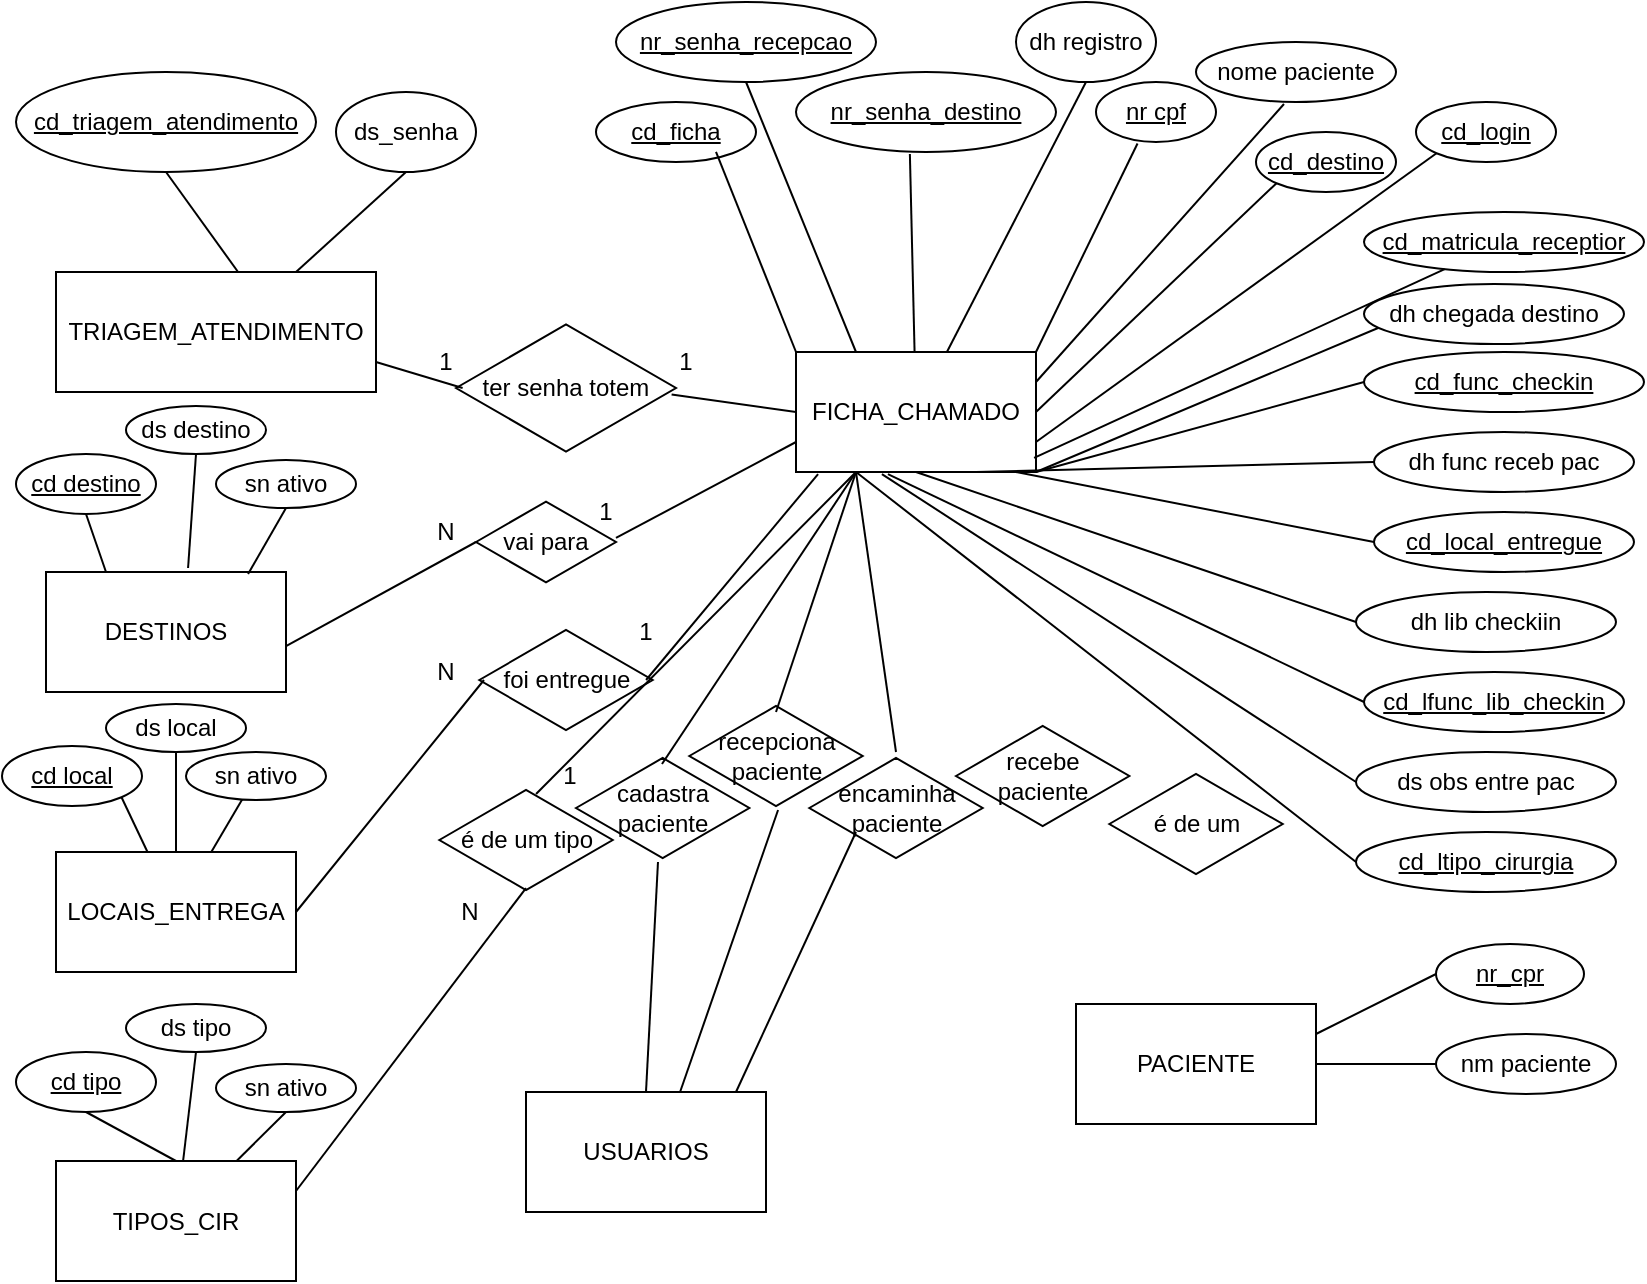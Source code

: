 <mxfile version="20.8.20" type="github">
  <diagram name="Página-1" id="LD10V7lSq9T8Y7XWwP9y">
    <mxGraphModel dx="880" dy="476" grid="1" gridSize="10" guides="1" tooltips="1" connect="1" arrows="1" fold="1" page="1" pageScale="1" pageWidth="827" pageHeight="1169" math="0" shadow="0">
      <root>
        <mxCell id="0" />
        <mxCell id="1" parent="0" />
        <mxCell id="zRoMdkS9_1AER4-9lOQv-1" value="TRIAGEM_ATENDIMENTO" style="rounded=0;whiteSpace=wrap;html=1;" vertex="1" parent="1">
          <mxGeometry x="30" y="140" width="160" height="60" as="geometry" />
        </mxCell>
        <mxCell id="zRoMdkS9_1AER4-9lOQv-2" value="&lt;u&gt;cd_triagem_atendimento&lt;/u&gt;" style="ellipse;whiteSpace=wrap;html=1;" vertex="1" parent="1">
          <mxGeometry x="10" y="40" width="150" height="50" as="geometry" />
        </mxCell>
        <mxCell id="zRoMdkS9_1AER4-9lOQv-3" value="ds_senha" style="ellipse;whiteSpace=wrap;html=1;" vertex="1" parent="1">
          <mxGeometry x="170" y="50" width="70" height="40" as="geometry" />
        </mxCell>
        <mxCell id="zRoMdkS9_1AER4-9lOQv-4" value="" style="endArrow=none;html=1;rounded=0;exitX=0.5;exitY=1;exitDx=0;exitDy=0;entryX=0.569;entryY=0;entryDx=0;entryDy=0;entryPerimeter=0;" edge="1" parent="1" source="zRoMdkS9_1AER4-9lOQv-2" target="zRoMdkS9_1AER4-9lOQv-1">
          <mxGeometry width="50" height="50" relative="1" as="geometry">
            <mxPoint x="380" y="170" as="sourcePoint" />
            <mxPoint x="430" y="120" as="targetPoint" />
          </mxGeometry>
        </mxCell>
        <mxCell id="zRoMdkS9_1AER4-9lOQv-5" value="" style="endArrow=none;html=1;rounded=0;exitX=0.75;exitY=0;exitDx=0;exitDy=0;entryX=0.5;entryY=1;entryDx=0;entryDy=0;" edge="1" parent="1" source="zRoMdkS9_1AER4-9lOQv-1" target="zRoMdkS9_1AER4-9lOQv-3">
          <mxGeometry width="50" height="50" relative="1" as="geometry">
            <mxPoint x="380" y="170" as="sourcePoint" />
            <mxPoint x="430" y="120" as="targetPoint" />
          </mxGeometry>
        </mxCell>
        <mxCell id="zRoMdkS9_1AER4-9lOQv-6" value="FICHA_CHAMADO" style="rounded=0;whiteSpace=wrap;html=1;" vertex="1" parent="1">
          <mxGeometry x="400" y="180" width="120" height="60" as="geometry" />
        </mxCell>
        <mxCell id="zRoMdkS9_1AER4-9lOQv-7" value="&lt;u&gt;cd_ficha&lt;/u&gt;" style="ellipse;whiteSpace=wrap;html=1;" vertex="1" parent="1">
          <mxGeometry x="300" y="55" width="80" height="30" as="geometry" />
        </mxCell>
        <mxCell id="zRoMdkS9_1AER4-9lOQv-8" value="" style="endArrow=none;html=1;rounded=0;entryX=0.75;entryY=0.833;entryDx=0;entryDy=0;entryPerimeter=0;exitX=0;exitY=0;exitDx=0;exitDy=0;" edge="1" parent="1" source="zRoMdkS9_1AER4-9lOQv-6" target="zRoMdkS9_1AER4-9lOQv-7">
          <mxGeometry width="50" height="50" relative="1" as="geometry">
            <mxPoint x="380" y="170" as="sourcePoint" />
            <mxPoint x="430" y="120" as="targetPoint" />
          </mxGeometry>
        </mxCell>
        <mxCell id="zRoMdkS9_1AER4-9lOQv-10" value="&lt;u&gt;nr_senha_recepcao&lt;/u&gt;" style="ellipse;whiteSpace=wrap;html=1;" vertex="1" parent="1">
          <mxGeometry x="310" y="5" width="130" height="40" as="geometry" />
        </mxCell>
        <mxCell id="zRoMdkS9_1AER4-9lOQv-11" value="" style="endArrow=none;html=1;rounded=0;entryX=0.5;entryY=1;entryDx=0;entryDy=0;exitX=0.25;exitY=0;exitDx=0;exitDy=0;" edge="1" parent="1" source="zRoMdkS9_1AER4-9lOQv-6" target="zRoMdkS9_1AER4-9lOQv-10">
          <mxGeometry width="50" height="50" relative="1" as="geometry">
            <mxPoint x="380" y="170" as="sourcePoint" />
            <mxPoint x="430" y="120" as="targetPoint" />
          </mxGeometry>
        </mxCell>
        <mxCell id="zRoMdkS9_1AER4-9lOQv-13" value="&lt;u&gt;nr_senha_destino&lt;/u&gt;" style="ellipse;whiteSpace=wrap;html=1;" vertex="1" parent="1">
          <mxGeometry x="400" y="40" width="130" height="40" as="geometry" />
        </mxCell>
        <mxCell id="zRoMdkS9_1AER4-9lOQv-14" value="" style="endArrow=none;html=1;rounded=0;entryX=0.438;entryY=1.025;entryDx=0;entryDy=0;entryPerimeter=0;" edge="1" parent="1" source="zRoMdkS9_1AER4-9lOQv-6" target="zRoMdkS9_1AER4-9lOQv-13">
          <mxGeometry width="50" height="50" relative="1" as="geometry">
            <mxPoint x="380" y="170" as="sourcePoint" />
            <mxPoint x="430" y="120" as="targetPoint" />
          </mxGeometry>
        </mxCell>
        <mxCell id="zRoMdkS9_1AER4-9lOQv-15" value="dh registro" style="ellipse;whiteSpace=wrap;html=1;" vertex="1" parent="1">
          <mxGeometry x="510" y="5" width="70" height="40" as="geometry" />
        </mxCell>
        <mxCell id="zRoMdkS9_1AER4-9lOQv-16" value="" style="endArrow=none;html=1;rounded=0;entryX=0.5;entryY=1;entryDx=0;entryDy=0;" edge="1" parent="1" source="zRoMdkS9_1AER4-9lOQv-6" target="zRoMdkS9_1AER4-9lOQv-15">
          <mxGeometry width="50" height="50" relative="1" as="geometry">
            <mxPoint x="380" y="170" as="sourcePoint" />
            <mxPoint x="430" y="120" as="targetPoint" />
          </mxGeometry>
        </mxCell>
        <mxCell id="zRoMdkS9_1AER4-9lOQv-17" value="&lt;u&gt;nr cpf&lt;/u&gt;" style="ellipse;whiteSpace=wrap;html=1;" vertex="1" parent="1">
          <mxGeometry x="550" y="45" width="60" height="30" as="geometry" />
        </mxCell>
        <mxCell id="zRoMdkS9_1AER4-9lOQv-18" value="" style="endArrow=none;html=1;rounded=0;entryX=0.346;entryY=1.025;entryDx=0;entryDy=0;entryPerimeter=0;exitX=1;exitY=0;exitDx=0;exitDy=0;" edge="1" parent="1" source="zRoMdkS9_1AER4-9lOQv-6" target="zRoMdkS9_1AER4-9lOQv-17">
          <mxGeometry width="50" height="50" relative="1" as="geometry">
            <mxPoint x="380" y="170" as="sourcePoint" />
            <mxPoint x="430" y="120" as="targetPoint" />
          </mxGeometry>
        </mxCell>
        <mxCell id="zRoMdkS9_1AER4-9lOQv-19" value="nome paciente" style="ellipse;whiteSpace=wrap;html=1;" vertex="1" parent="1">
          <mxGeometry x="600" y="25" width="100" height="30" as="geometry" />
        </mxCell>
        <mxCell id="zRoMdkS9_1AER4-9lOQv-20" value="" style="endArrow=none;html=1;rounded=0;entryX=0.44;entryY=1.033;entryDx=0;entryDy=0;entryPerimeter=0;exitX=1;exitY=0.25;exitDx=0;exitDy=0;" edge="1" parent="1" source="zRoMdkS9_1AER4-9lOQv-6" target="zRoMdkS9_1AER4-9lOQv-19">
          <mxGeometry width="50" height="50" relative="1" as="geometry">
            <mxPoint x="380" y="170" as="sourcePoint" />
            <mxPoint x="430" y="120" as="targetPoint" />
          </mxGeometry>
        </mxCell>
        <mxCell id="zRoMdkS9_1AER4-9lOQv-21" value="&lt;u&gt;cd_destino&lt;/u&gt;" style="ellipse;whiteSpace=wrap;html=1;" vertex="1" parent="1">
          <mxGeometry x="630" y="70" width="70" height="30" as="geometry" />
        </mxCell>
        <mxCell id="zRoMdkS9_1AER4-9lOQv-22" value="" style="endArrow=none;html=1;rounded=0;entryX=0;entryY=1;entryDx=0;entryDy=0;exitX=1;exitY=0.5;exitDx=0;exitDy=0;" edge="1" parent="1" source="zRoMdkS9_1AER4-9lOQv-6" target="zRoMdkS9_1AER4-9lOQv-21">
          <mxGeometry width="50" height="50" relative="1" as="geometry">
            <mxPoint x="600" y="170" as="sourcePoint" />
            <mxPoint x="650" y="110" as="targetPoint" />
          </mxGeometry>
        </mxCell>
        <mxCell id="zRoMdkS9_1AER4-9lOQv-23" value="&lt;u&gt;cd_login&lt;/u&gt;" style="ellipse;whiteSpace=wrap;html=1;" vertex="1" parent="1">
          <mxGeometry x="710" y="55" width="70" height="30" as="geometry" />
        </mxCell>
        <mxCell id="zRoMdkS9_1AER4-9lOQv-24" value="" style="endArrow=none;html=1;rounded=0;entryX=0;entryY=1;entryDx=0;entryDy=0;exitX=1;exitY=0.75;exitDx=0;exitDy=0;" edge="1" parent="1" source="zRoMdkS9_1AER4-9lOQv-6" target="zRoMdkS9_1AER4-9lOQv-23">
          <mxGeometry width="50" height="50" relative="1" as="geometry">
            <mxPoint x="600" y="170" as="sourcePoint" />
            <mxPoint x="650" y="120" as="targetPoint" />
          </mxGeometry>
        </mxCell>
        <mxCell id="zRoMdkS9_1AER4-9lOQv-25" value="&lt;u&gt;cd_matricula_receptior&lt;/u&gt;" style="ellipse;whiteSpace=wrap;html=1;" vertex="1" parent="1">
          <mxGeometry x="684" y="110" width="140" height="30" as="geometry" />
        </mxCell>
        <mxCell id="zRoMdkS9_1AER4-9lOQv-26" value="" style="endArrow=none;html=1;rounded=0;exitX=0.992;exitY=0.883;exitDx=0;exitDy=0;exitPerimeter=0;" edge="1" parent="1" source="zRoMdkS9_1AER4-9lOQv-6" target="zRoMdkS9_1AER4-9lOQv-25">
          <mxGeometry width="50" height="50" relative="1" as="geometry">
            <mxPoint x="600" y="170" as="sourcePoint" />
            <mxPoint x="650" y="120" as="targetPoint" />
          </mxGeometry>
        </mxCell>
        <mxCell id="zRoMdkS9_1AER4-9lOQv-27" value="dh chegada destino" style="ellipse;whiteSpace=wrap;html=1;" vertex="1" parent="1">
          <mxGeometry x="684" y="146" width="130" height="30" as="geometry" />
        </mxCell>
        <mxCell id="zRoMdkS9_1AER4-9lOQv-28" value="" style="endArrow=none;html=1;rounded=0;exitX=1;exitY=1;exitDx=0;exitDy=0;entryX=0.054;entryY=0.733;entryDx=0;entryDy=0;entryPerimeter=0;" edge="1" parent="1" source="zRoMdkS9_1AER4-9lOQv-6" target="zRoMdkS9_1AER4-9lOQv-27">
          <mxGeometry width="50" height="50" relative="1" as="geometry">
            <mxPoint x="600" y="170" as="sourcePoint" />
            <mxPoint x="650" y="120" as="targetPoint" />
          </mxGeometry>
        </mxCell>
        <mxCell id="zRoMdkS9_1AER4-9lOQv-29" value="&lt;u&gt;cd_func_checkin&lt;/u&gt;" style="ellipse;whiteSpace=wrap;html=1;" vertex="1" parent="1">
          <mxGeometry x="684" y="180" width="140" height="30" as="geometry" />
        </mxCell>
        <mxCell id="zRoMdkS9_1AER4-9lOQv-30" value="" style="endArrow=none;html=1;rounded=0;exitX=1;exitY=1;exitDx=0;exitDy=0;entryX=0;entryY=0.5;entryDx=0;entryDy=0;" edge="1" parent="1" source="zRoMdkS9_1AER4-9lOQv-6" target="zRoMdkS9_1AER4-9lOQv-29">
          <mxGeometry width="50" height="50" relative="1" as="geometry">
            <mxPoint x="600" y="170" as="sourcePoint" />
            <mxPoint x="650" y="120" as="targetPoint" />
          </mxGeometry>
        </mxCell>
        <mxCell id="zRoMdkS9_1AER4-9lOQv-31" value="dh func receb pac" style="ellipse;whiteSpace=wrap;html=1;" vertex="1" parent="1">
          <mxGeometry x="689" y="220" width="130" height="30" as="geometry" />
        </mxCell>
        <mxCell id="zRoMdkS9_1AER4-9lOQv-32" value="" style="endArrow=none;html=1;rounded=0;exitX=0.75;exitY=1;exitDx=0;exitDy=0;entryX=0;entryY=0.5;entryDx=0;entryDy=0;" edge="1" parent="1" source="zRoMdkS9_1AER4-9lOQv-6" target="zRoMdkS9_1AER4-9lOQv-31">
          <mxGeometry width="50" height="50" relative="1" as="geometry">
            <mxPoint x="600" y="170" as="sourcePoint" />
            <mxPoint x="650" y="120" as="targetPoint" />
          </mxGeometry>
        </mxCell>
        <mxCell id="zRoMdkS9_1AER4-9lOQv-33" value="&lt;u&gt;cd_local_entregue&lt;/u&gt;" style="ellipse;whiteSpace=wrap;html=1;" vertex="1" parent="1">
          <mxGeometry x="689" y="260" width="130" height="30" as="geometry" />
        </mxCell>
        <mxCell id="zRoMdkS9_1AER4-9lOQv-34" value="" style="endArrow=none;html=1;rounded=0;entryX=0;entryY=0.5;entryDx=0;entryDy=0;" edge="1" parent="1" target="zRoMdkS9_1AER4-9lOQv-33">
          <mxGeometry width="50" height="50" relative="1" as="geometry">
            <mxPoint x="510" y="240" as="sourcePoint" />
            <mxPoint x="650" y="120" as="targetPoint" />
          </mxGeometry>
        </mxCell>
        <mxCell id="zRoMdkS9_1AER4-9lOQv-35" value="dh lib checkiin" style="ellipse;whiteSpace=wrap;html=1;" vertex="1" parent="1">
          <mxGeometry x="680" y="300" width="130" height="30" as="geometry" />
        </mxCell>
        <mxCell id="zRoMdkS9_1AER4-9lOQv-36" value="" style="endArrow=none;html=1;rounded=0;exitX=0.5;exitY=1;exitDx=0;exitDy=0;entryX=0;entryY=0.5;entryDx=0;entryDy=0;" edge="1" parent="1" source="zRoMdkS9_1AER4-9lOQv-6" target="zRoMdkS9_1AER4-9lOQv-35">
          <mxGeometry width="50" height="50" relative="1" as="geometry">
            <mxPoint x="600" y="170" as="sourcePoint" />
            <mxPoint x="650" y="120" as="targetPoint" />
          </mxGeometry>
        </mxCell>
        <mxCell id="zRoMdkS9_1AER4-9lOQv-37" value="&lt;u&gt;cd_lfunc_lib_checkin&lt;/u&gt;" style="ellipse;whiteSpace=wrap;html=1;" vertex="1" parent="1">
          <mxGeometry x="684" y="340" width="130" height="30" as="geometry" />
        </mxCell>
        <mxCell id="zRoMdkS9_1AER4-9lOQv-38" value="" style="endArrow=none;html=1;rounded=0;exitX=0.383;exitY=1.017;exitDx=0;exitDy=0;exitPerimeter=0;entryX=0;entryY=0.5;entryDx=0;entryDy=0;" edge="1" parent="1" source="zRoMdkS9_1AER4-9lOQv-6" target="zRoMdkS9_1AER4-9lOQv-37">
          <mxGeometry width="50" height="50" relative="1" as="geometry">
            <mxPoint x="600" y="170" as="sourcePoint" />
            <mxPoint x="680" y="350" as="targetPoint" />
          </mxGeometry>
        </mxCell>
        <mxCell id="zRoMdkS9_1AER4-9lOQv-39" value="ds obs entre pac" style="ellipse;whiteSpace=wrap;html=1;" vertex="1" parent="1">
          <mxGeometry x="680" y="380" width="130" height="30" as="geometry" />
        </mxCell>
        <mxCell id="zRoMdkS9_1AER4-9lOQv-40" value="" style="endArrow=none;html=1;rounded=0;entryX=0.358;entryY=1.017;entryDx=0;entryDy=0;entryPerimeter=0;exitX=0;exitY=0.5;exitDx=0;exitDy=0;" edge="1" parent="1" source="zRoMdkS9_1AER4-9lOQv-39" target="zRoMdkS9_1AER4-9lOQv-6">
          <mxGeometry width="50" height="50" relative="1" as="geometry">
            <mxPoint x="420" y="270" as="sourcePoint" />
            <mxPoint x="470" y="220" as="targetPoint" />
          </mxGeometry>
        </mxCell>
        <mxCell id="zRoMdkS9_1AER4-9lOQv-41" value="&lt;u&gt;cd_ltipo_cirurgia&lt;/u&gt;" style="ellipse;whiteSpace=wrap;html=1;" vertex="1" parent="1">
          <mxGeometry x="680" y="420" width="130" height="30" as="geometry" />
        </mxCell>
        <mxCell id="zRoMdkS9_1AER4-9lOQv-42" value="" style="endArrow=none;html=1;rounded=0;entryX=0.25;entryY=1;entryDx=0;entryDy=0;exitX=0;exitY=0.5;exitDx=0;exitDy=0;" edge="1" parent="1" source="zRoMdkS9_1AER4-9lOQv-41" target="zRoMdkS9_1AER4-9lOQv-6">
          <mxGeometry width="50" height="50" relative="1" as="geometry">
            <mxPoint x="420" y="270" as="sourcePoint" />
            <mxPoint x="470" y="220" as="targetPoint" />
          </mxGeometry>
        </mxCell>
        <mxCell id="zRoMdkS9_1AER4-9lOQv-43" value="ter senha totem" style="html=1;whiteSpace=wrap;aspect=fixed;shape=isoRectangle;" vertex="1" parent="1">
          <mxGeometry x="230" y="165" width="110" height="66" as="geometry" />
        </mxCell>
        <mxCell id="zRoMdkS9_1AER4-9lOQv-44" value="" style="endArrow=none;html=1;rounded=0;entryX=1;entryY=0.75;entryDx=0;entryDy=0;exitX=0.03;exitY=0.5;exitDx=0;exitDy=0;exitPerimeter=0;" edge="1" parent="1" source="zRoMdkS9_1AER4-9lOQv-43" target="zRoMdkS9_1AER4-9lOQv-1">
          <mxGeometry width="50" height="50" relative="1" as="geometry">
            <mxPoint x="160" y="270" as="sourcePoint" />
            <mxPoint x="210" y="220" as="targetPoint" />
          </mxGeometry>
        </mxCell>
        <mxCell id="zRoMdkS9_1AER4-9lOQv-45" value="" style="endArrow=none;html=1;rounded=0;entryX=0.98;entryY=0.55;entryDx=0;entryDy=0;entryPerimeter=0;exitX=0;exitY=0.5;exitDx=0;exitDy=0;" edge="1" parent="1" source="zRoMdkS9_1AER4-9lOQv-6" target="zRoMdkS9_1AER4-9lOQv-43">
          <mxGeometry width="50" height="50" relative="1" as="geometry">
            <mxPoint x="160" y="270" as="sourcePoint" />
            <mxPoint x="210" y="220" as="targetPoint" />
          </mxGeometry>
        </mxCell>
        <mxCell id="zRoMdkS9_1AER4-9lOQv-46" value="1" style="text;html=1;strokeColor=none;fillColor=none;align=center;verticalAlign=middle;whiteSpace=wrap;rounded=0;" vertex="1" parent="1">
          <mxGeometry x="210" y="175" width="30" height="20" as="geometry" />
        </mxCell>
        <mxCell id="zRoMdkS9_1AER4-9lOQv-47" value="1" style="text;html=1;strokeColor=none;fillColor=none;align=center;verticalAlign=middle;whiteSpace=wrap;rounded=0;" vertex="1" parent="1">
          <mxGeometry x="330" y="175" width="30" height="20" as="geometry" />
        </mxCell>
        <mxCell id="zRoMdkS9_1AER4-9lOQv-48" value="DESTINOS" style="rounded=0;whiteSpace=wrap;html=1;" vertex="1" parent="1">
          <mxGeometry x="25" y="290" width="120" height="60" as="geometry" />
        </mxCell>
        <mxCell id="zRoMdkS9_1AER4-9lOQv-49" value="LOCAIS_ENTREGA" style="rounded=0;whiteSpace=wrap;html=1;" vertex="1" parent="1">
          <mxGeometry x="30" y="430" width="120" height="60" as="geometry" />
        </mxCell>
        <mxCell id="zRoMdkS9_1AER4-9lOQv-50" value="TIPOS_CIR" style="rounded=0;whiteSpace=wrap;html=1;" vertex="1" parent="1">
          <mxGeometry x="30" y="584.5" width="120" height="60" as="geometry" />
        </mxCell>
        <mxCell id="zRoMdkS9_1AER4-9lOQv-53" value="USUARIOS" style="rounded=0;whiteSpace=wrap;html=1;" vertex="1" parent="1">
          <mxGeometry x="265" y="550" width="120" height="60" as="geometry" />
        </mxCell>
        <mxCell id="zRoMdkS9_1AER4-9lOQv-54" value="PACIENTE" style="rounded=0;whiteSpace=wrap;html=1;" vertex="1" parent="1">
          <mxGeometry x="540" y="506" width="120" height="60" as="geometry" />
        </mxCell>
        <mxCell id="zRoMdkS9_1AER4-9lOQv-55" value="&lt;u&gt;cd destino&lt;/u&gt;" style="ellipse;whiteSpace=wrap;html=1;" vertex="1" parent="1">
          <mxGeometry x="10" y="231" width="70" height="30" as="geometry" />
        </mxCell>
        <mxCell id="zRoMdkS9_1AER4-9lOQv-56" value="ds destino" style="ellipse;whiteSpace=wrap;html=1;" vertex="1" parent="1">
          <mxGeometry x="65" y="207" width="70" height="24" as="geometry" />
        </mxCell>
        <mxCell id="zRoMdkS9_1AER4-9lOQv-57" value="sn ativo" style="ellipse;whiteSpace=wrap;html=1;" vertex="1" parent="1">
          <mxGeometry x="110" y="234" width="70" height="24" as="geometry" />
        </mxCell>
        <mxCell id="zRoMdkS9_1AER4-9lOQv-58" value="" style="endArrow=none;html=1;rounded=0;entryX=0.5;entryY=1;entryDx=0;entryDy=0;exitX=0.25;exitY=0;exitDx=0;exitDy=0;" edge="1" parent="1" source="zRoMdkS9_1AER4-9lOQv-48" target="zRoMdkS9_1AER4-9lOQv-55">
          <mxGeometry width="50" height="50" relative="1" as="geometry">
            <mxPoint x="160" y="270" as="sourcePoint" />
            <mxPoint x="210" y="220" as="targetPoint" />
          </mxGeometry>
        </mxCell>
        <mxCell id="zRoMdkS9_1AER4-9lOQv-59" value="" style="endArrow=none;html=1;rounded=0;entryX=0.5;entryY=1;entryDx=0;entryDy=0;exitX=0.592;exitY=-0.033;exitDx=0;exitDy=0;exitPerimeter=0;" edge="1" parent="1" source="zRoMdkS9_1AER4-9lOQv-48" target="zRoMdkS9_1AER4-9lOQv-56">
          <mxGeometry width="50" height="50" relative="1" as="geometry">
            <mxPoint x="160" y="270" as="sourcePoint" />
            <mxPoint x="210" y="220" as="targetPoint" />
          </mxGeometry>
        </mxCell>
        <mxCell id="zRoMdkS9_1AER4-9lOQv-60" value="" style="endArrow=none;html=1;rounded=0;entryX=0.5;entryY=1;entryDx=0;entryDy=0;exitX=0.842;exitY=0.017;exitDx=0;exitDy=0;exitPerimeter=0;" edge="1" parent="1" source="zRoMdkS9_1AER4-9lOQv-48" target="zRoMdkS9_1AER4-9lOQv-57">
          <mxGeometry width="50" height="50" relative="1" as="geometry">
            <mxPoint x="160" y="270" as="sourcePoint" />
            <mxPoint x="210" y="220" as="targetPoint" />
          </mxGeometry>
        </mxCell>
        <mxCell id="zRoMdkS9_1AER4-9lOQv-61" value="vai para" style="html=1;whiteSpace=wrap;aspect=fixed;shape=isoRectangle;" vertex="1" parent="1">
          <mxGeometry x="240" y="254" width="70" height="42" as="geometry" />
        </mxCell>
        <mxCell id="zRoMdkS9_1AER4-9lOQv-62" value="" style="endArrow=none;html=1;rounded=0;exitX=1;exitY=0.617;exitDx=0;exitDy=0;exitPerimeter=0;entryX=0;entryY=0.5;entryDx=0;entryDy=0;entryPerimeter=0;" edge="1" parent="1" source="zRoMdkS9_1AER4-9lOQv-48" target="zRoMdkS9_1AER4-9lOQv-61">
          <mxGeometry width="50" height="50" relative="1" as="geometry">
            <mxPoint x="160" y="270" as="sourcePoint" />
            <mxPoint x="210" y="220" as="targetPoint" />
          </mxGeometry>
        </mxCell>
        <mxCell id="zRoMdkS9_1AER4-9lOQv-63" value="" style="endArrow=none;html=1;rounded=0;entryX=0;entryY=0.75;entryDx=0;entryDy=0;exitX=1;exitY=0.452;exitDx=0;exitDy=0;exitPerimeter=0;" edge="1" parent="1" source="zRoMdkS9_1AER4-9lOQv-61" target="zRoMdkS9_1AER4-9lOQv-6">
          <mxGeometry width="50" height="50" relative="1" as="geometry">
            <mxPoint x="160" y="270" as="sourcePoint" />
            <mxPoint x="210" y="220" as="targetPoint" />
          </mxGeometry>
        </mxCell>
        <mxCell id="zRoMdkS9_1AER4-9lOQv-64" value="1" style="text;html=1;strokeColor=none;fillColor=none;align=center;verticalAlign=middle;whiteSpace=wrap;rounded=0;" vertex="1" parent="1">
          <mxGeometry x="290" y="250" width="30" height="20" as="geometry" />
        </mxCell>
        <mxCell id="zRoMdkS9_1AER4-9lOQv-65" value="N" style="text;html=1;strokeColor=none;fillColor=none;align=center;verticalAlign=middle;whiteSpace=wrap;rounded=0;" vertex="1" parent="1">
          <mxGeometry x="210" y="260" width="30" height="20" as="geometry" />
        </mxCell>
        <mxCell id="zRoMdkS9_1AER4-9lOQv-66" value="foi entregue" style="html=1;whiteSpace=wrap;aspect=fixed;shape=isoRectangle;" vertex="1" parent="1">
          <mxGeometry x="241.66" y="318" width="86.67" height="52" as="geometry" />
        </mxCell>
        <mxCell id="zRoMdkS9_1AER4-9lOQv-67" value="" style="endArrow=none;html=1;rounded=0;entryX=0.092;entryY=1.017;entryDx=0;entryDy=0;entryPerimeter=0;exitX=0.962;exitY=0.5;exitDx=0;exitDy=0;exitPerimeter=0;" edge="1" parent="1" source="zRoMdkS9_1AER4-9lOQv-66" target="zRoMdkS9_1AER4-9lOQv-6">
          <mxGeometry width="50" height="50" relative="1" as="geometry">
            <mxPoint x="290" y="320" as="sourcePoint" />
            <mxPoint x="210" y="220" as="targetPoint" />
          </mxGeometry>
        </mxCell>
        <mxCell id="zRoMdkS9_1AER4-9lOQv-68" value="" style="endArrow=none;html=1;rounded=0;entryX=0.027;entryY=0.5;entryDx=0;entryDy=0;entryPerimeter=0;exitX=1;exitY=0.5;exitDx=0;exitDy=0;" edge="1" parent="1" source="zRoMdkS9_1AER4-9lOQv-49" target="zRoMdkS9_1AER4-9lOQv-66">
          <mxGeometry width="50" height="50" relative="1" as="geometry">
            <mxPoint x="160" y="270" as="sourcePoint" />
            <mxPoint x="210" y="220" as="targetPoint" />
          </mxGeometry>
        </mxCell>
        <mxCell id="zRoMdkS9_1AER4-9lOQv-69" value="1" style="text;html=1;strokeColor=none;fillColor=none;align=center;verticalAlign=middle;whiteSpace=wrap;rounded=0;" vertex="1" parent="1">
          <mxGeometry x="310" y="310" width="30" height="20" as="geometry" />
        </mxCell>
        <mxCell id="zRoMdkS9_1AER4-9lOQv-70" value="N" style="text;html=1;strokeColor=none;fillColor=none;align=center;verticalAlign=middle;whiteSpace=wrap;rounded=0;" vertex="1" parent="1">
          <mxGeometry x="210" y="330" width="30" height="20" as="geometry" />
        </mxCell>
        <mxCell id="zRoMdkS9_1AER4-9lOQv-71" value="&lt;u&gt;cd local&lt;/u&gt;" style="ellipse;whiteSpace=wrap;html=1;" vertex="1" parent="1">
          <mxGeometry x="3" y="377" width="70" height="30" as="geometry" />
        </mxCell>
        <mxCell id="zRoMdkS9_1AER4-9lOQv-72" value="" style="endArrow=none;html=1;rounded=0;entryX=1;entryY=1;entryDx=0;entryDy=0;" edge="1" parent="1" source="zRoMdkS9_1AER4-9lOQv-49" target="zRoMdkS9_1AER4-9lOQv-71">
          <mxGeometry width="50" height="50" relative="1" as="geometry">
            <mxPoint x="160" y="470" as="sourcePoint" />
            <mxPoint x="210" y="420" as="targetPoint" />
          </mxGeometry>
        </mxCell>
        <mxCell id="zRoMdkS9_1AER4-9lOQv-73" value="ds local" style="ellipse;whiteSpace=wrap;html=1;" vertex="1" parent="1">
          <mxGeometry x="55" y="356" width="70" height="24" as="geometry" />
        </mxCell>
        <mxCell id="zRoMdkS9_1AER4-9lOQv-74" value="" style="endArrow=none;html=1;rounded=0;entryX=0.5;entryY=1;entryDx=0;entryDy=0;exitX=0.5;exitY=0;exitDx=0;exitDy=0;" edge="1" parent="1" source="zRoMdkS9_1AER4-9lOQv-49" target="zRoMdkS9_1AER4-9lOQv-73">
          <mxGeometry width="50" height="50" relative="1" as="geometry">
            <mxPoint x="160" y="470" as="sourcePoint" />
            <mxPoint x="210" y="420" as="targetPoint" />
          </mxGeometry>
        </mxCell>
        <mxCell id="zRoMdkS9_1AER4-9lOQv-75" value="sn ativo" style="ellipse;whiteSpace=wrap;html=1;" vertex="1" parent="1">
          <mxGeometry x="95" y="380" width="70" height="24" as="geometry" />
        </mxCell>
        <mxCell id="zRoMdkS9_1AER4-9lOQv-76" value="" style="endArrow=none;html=1;rounded=0;" edge="1" parent="1" source="zRoMdkS9_1AER4-9lOQv-49" target="zRoMdkS9_1AER4-9lOQv-75">
          <mxGeometry width="50" height="50" relative="1" as="geometry">
            <mxPoint x="160" y="470" as="sourcePoint" />
            <mxPoint x="210" y="420" as="targetPoint" />
          </mxGeometry>
        </mxCell>
        <mxCell id="zRoMdkS9_1AER4-9lOQv-77" value="&lt;u&gt;cd tipo&lt;/u&gt;" style="ellipse;whiteSpace=wrap;html=1;" vertex="1" parent="1">
          <mxGeometry x="10" y="530" width="70" height="30" as="geometry" />
        </mxCell>
        <mxCell id="zRoMdkS9_1AER4-9lOQv-78" value="ds tipo" style="ellipse;whiteSpace=wrap;html=1;" vertex="1" parent="1">
          <mxGeometry x="65" y="506" width="70" height="24" as="geometry" />
        </mxCell>
        <mxCell id="zRoMdkS9_1AER4-9lOQv-79" value="sn ativo" style="ellipse;whiteSpace=wrap;html=1;" vertex="1" parent="1">
          <mxGeometry x="110" y="536" width="70" height="24" as="geometry" />
        </mxCell>
        <mxCell id="zRoMdkS9_1AER4-9lOQv-80" value="" style="endArrow=none;html=1;rounded=0;entryX=0.5;entryY=1;entryDx=0;entryDy=0;exitX=0.5;exitY=0;exitDx=0;exitDy=0;" edge="1" parent="1" source="zRoMdkS9_1AER4-9lOQv-50" target="zRoMdkS9_1AER4-9lOQv-77">
          <mxGeometry width="50" height="50" relative="1" as="geometry">
            <mxPoint x="80" y="580" as="sourcePoint" />
            <mxPoint x="210" y="520" as="targetPoint" />
          </mxGeometry>
        </mxCell>
        <mxCell id="zRoMdkS9_1AER4-9lOQv-81" value="" style="endArrow=none;html=1;rounded=0;entryX=0.5;entryY=1;entryDx=0;entryDy=0;" edge="1" parent="1" source="zRoMdkS9_1AER4-9lOQv-50" target="zRoMdkS9_1AER4-9lOQv-78">
          <mxGeometry width="50" height="50" relative="1" as="geometry">
            <mxPoint x="160" y="570" as="sourcePoint" />
            <mxPoint x="210" y="520" as="targetPoint" />
          </mxGeometry>
        </mxCell>
        <mxCell id="zRoMdkS9_1AER4-9lOQv-82" value="" style="endArrow=none;html=1;rounded=0;entryX=0.5;entryY=1;entryDx=0;entryDy=0;" edge="1" parent="1" source="zRoMdkS9_1AER4-9lOQv-50" target="zRoMdkS9_1AER4-9lOQv-79">
          <mxGeometry width="50" height="50" relative="1" as="geometry">
            <mxPoint x="160" y="570" as="sourcePoint" />
            <mxPoint x="210" y="520" as="targetPoint" />
          </mxGeometry>
        </mxCell>
        <mxCell id="zRoMdkS9_1AER4-9lOQv-83" value="é de um tipo" style="html=1;whiteSpace=wrap;aspect=fixed;shape=isoRectangle;" vertex="1" parent="1">
          <mxGeometry x="221.67" y="398" width="86.67" height="52" as="geometry" />
        </mxCell>
        <mxCell id="zRoMdkS9_1AER4-9lOQv-84" value="" style="endArrow=none;html=1;rounded=0;entryX=0.25;entryY=1;entryDx=0;entryDy=0;exitX=0.558;exitY=0.058;exitDx=0;exitDy=0;exitPerimeter=0;" edge="1" parent="1" source="zRoMdkS9_1AER4-9lOQv-83" target="zRoMdkS9_1AER4-9lOQv-6">
          <mxGeometry width="50" height="50" relative="1" as="geometry">
            <mxPoint x="287" y="410" as="sourcePoint" />
            <mxPoint x="210" y="320" as="targetPoint" />
          </mxGeometry>
        </mxCell>
        <mxCell id="zRoMdkS9_1AER4-9lOQv-85" value="" style="endArrow=none;html=1;rounded=0;entryX=0.5;entryY=0.962;entryDx=0;entryDy=0;entryPerimeter=0;exitX=1;exitY=0.25;exitDx=0;exitDy=0;" edge="1" parent="1" source="zRoMdkS9_1AER4-9lOQv-50" target="zRoMdkS9_1AER4-9lOQv-83">
          <mxGeometry width="50" height="50" relative="1" as="geometry">
            <mxPoint x="160" y="470" as="sourcePoint" />
            <mxPoint x="210" y="420" as="targetPoint" />
          </mxGeometry>
        </mxCell>
        <mxCell id="zRoMdkS9_1AER4-9lOQv-86" value="1" style="text;html=1;strokeColor=none;fillColor=none;align=center;verticalAlign=middle;whiteSpace=wrap;rounded=0;" vertex="1" parent="1">
          <mxGeometry x="271.66" y="382" width="30" height="20" as="geometry" />
        </mxCell>
        <mxCell id="zRoMdkS9_1AER4-9lOQv-87" value="N" style="text;html=1;strokeColor=none;fillColor=none;align=center;verticalAlign=middle;whiteSpace=wrap;rounded=0;" vertex="1" parent="1">
          <mxGeometry x="221.67" y="450" width="30" height="20" as="geometry" />
        </mxCell>
        <mxCell id="zRoMdkS9_1AER4-9lOQv-88" value="&lt;u&gt;nr_cpr&lt;/u&gt;" style="ellipse;whiteSpace=wrap;html=1;" vertex="1" parent="1">
          <mxGeometry x="720" y="476" width="74" height="30" as="geometry" />
        </mxCell>
        <mxCell id="zRoMdkS9_1AER4-9lOQv-89" value="" style="endArrow=none;html=1;rounded=0;entryX=0;entryY=0.5;entryDx=0;entryDy=0;exitX=1;exitY=0.25;exitDx=0;exitDy=0;" edge="1" parent="1" source="zRoMdkS9_1AER4-9lOQv-54" target="zRoMdkS9_1AER4-9lOQv-88">
          <mxGeometry width="50" height="50" relative="1" as="geometry">
            <mxPoint x="430" y="370" as="sourcePoint" />
            <mxPoint x="480" y="320" as="targetPoint" />
          </mxGeometry>
        </mxCell>
        <mxCell id="zRoMdkS9_1AER4-9lOQv-90" value="nm paciente" style="ellipse;whiteSpace=wrap;html=1;" vertex="1" parent="1">
          <mxGeometry x="720" y="521" width="90" height="30" as="geometry" />
        </mxCell>
        <mxCell id="zRoMdkS9_1AER4-9lOQv-91" value="" style="endArrow=none;html=1;rounded=0;entryX=0;entryY=0.5;entryDx=0;entryDy=0;exitX=1;exitY=0.5;exitDx=0;exitDy=0;" edge="1" parent="1" source="zRoMdkS9_1AER4-9lOQv-54" target="zRoMdkS9_1AER4-9lOQv-90">
          <mxGeometry width="50" height="50" relative="1" as="geometry">
            <mxPoint x="430" y="720" as="sourcePoint" />
            <mxPoint x="480" y="670" as="targetPoint" />
          </mxGeometry>
        </mxCell>
        <mxCell id="zRoMdkS9_1AER4-9lOQv-92" value="cadastra paciente" style="html=1;whiteSpace=wrap;aspect=fixed;shape=isoRectangle;" vertex="1" parent="1">
          <mxGeometry x="290" y="382" width="86.67" height="52" as="geometry" />
        </mxCell>
        <mxCell id="zRoMdkS9_1AER4-9lOQv-93" value="é de um" style="html=1;whiteSpace=wrap;aspect=fixed;shape=isoRectangle;" vertex="1" parent="1">
          <mxGeometry x="556.67" y="390" width="86.67" height="52" as="geometry" />
        </mxCell>
        <mxCell id="zRoMdkS9_1AER4-9lOQv-94" value="" style="endArrow=none;html=1;rounded=0;exitX=0.496;exitY=0.077;exitDx=0;exitDy=0;exitPerimeter=0;" edge="1" parent="1" source="zRoMdkS9_1AER4-9lOQv-92">
          <mxGeometry width="50" height="50" relative="1" as="geometry">
            <mxPoint x="340" y="380" as="sourcePoint" />
            <mxPoint x="430" y="240" as="targetPoint" />
          </mxGeometry>
        </mxCell>
        <mxCell id="zRoMdkS9_1AER4-9lOQv-95" value="" style="endArrow=none;html=1;rounded=0;exitX=0.473;exitY=1.019;exitDx=0;exitDy=0;exitPerimeter=0;entryX=0.5;entryY=0;entryDx=0;entryDy=0;" edge="1" parent="1" source="zRoMdkS9_1AER4-9lOQv-92" target="zRoMdkS9_1AER4-9lOQv-53">
          <mxGeometry width="50" height="50" relative="1" as="geometry">
            <mxPoint x="430" y="420" as="sourcePoint" />
            <mxPoint x="480" y="370" as="targetPoint" />
          </mxGeometry>
        </mxCell>
        <mxCell id="zRoMdkS9_1AER4-9lOQv-96" value="recepciona paciente" style="html=1;whiteSpace=wrap;aspect=fixed;shape=isoRectangle;" vertex="1" parent="1">
          <mxGeometry x="346.66" y="356" width="86.67" height="52" as="geometry" />
        </mxCell>
        <mxCell id="zRoMdkS9_1AER4-9lOQv-97" value="encaminha&lt;br&gt;paciente" style="html=1;whiteSpace=wrap;aspect=fixed;shape=isoRectangle;" vertex="1" parent="1">
          <mxGeometry x="406.66" y="382" width="86.67" height="52" as="geometry" />
        </mxCell>
        <mxCell id="zRoMdkS9_1AER4-9lOQv-98" value="recebe paciente" style="html=1;whiteSpace=wrap;aspect=fixed;shape=isoRectangle;" vertex="1" parent="1">
          <mxGeometry x="480" y="366" width="86.67" height="52" as="geometry" />
        </mxCell>
        <mxCell id="zRoMdkS9_1AER4-9lOQv-99" value="" style="endArrow=none;html=1;rounded=0;entryX=0.25;entryY=1;entryDx=0;entryDy=0;exitX=0.5;exitY=0.077;exitDx=0;exitDy=0;exitPerimeter=0;" edge="1" parent="1" source="zRoMdkS9_1AER4-9lOQv-96" target="zRoMdkS9_1AER4-9lOQv-6">
          <mxGeometry width="50" height="50" relative="1" as="geometry">
            <mxPoint x="430" y="420" as="sourcePoint" />
            <mxPoint x="480" y="370" as="targetPoint" />
          </mxGeometry>
        </mxCell>
        <mxCell id="zRoMdkS9_1AER4-9lOQv-100" value="" style="endArrow=none;html=1;rounded=0;entryX=0.512;entryY=1.019;entryDx=0;entryDy=0;entryPerimeter=0;exitX=0.642;exitY=0;exitDx=0;exitDy=0;exitPerimeter=0;" edge="1" parent="1" source="zRoMdkS9_1AER4-9lOQv-53" target="zRoMdkS9_1AER4-9lOQv-96">
          <mxGeometry width="50" height="50" relative="1" as="geometry">
            <mxPoint x="350" y="540" as="sourcePoint" />
            <mxPoint x="480" y="370" as="targetPoint" />
          </mxGeometry>
        </mxCell>
        <mxCell id="zRoMdkS9_1AER4-9lOQv-101" value="" style="endArrow=none;html=1;rounded=0;" edge="1" parent="1">
          <mxGeometry width="50" height="50" relative="1" as="geometry">
            <mxPoint x="450" y="380" as="sourcePoint" />
            <mxPoint x="430" y="240" as="targetPoint" />
          </mxGeometry>
        </mxCell>
        <mxCell id="zRoMdkS9_1AER4-9lOQv-103" value="" style="endArrow=none;html=1;rounded=0;entryX=0.875;entryY=0;entryDx=0;entryDy=0;entryPerimeter=0;" edge="1" parent="1" target="zRoMdkS9_1AER4-9lOQv-53">
          <mxGeometry width="50" height="50" relative="1" as="geometry">
            <mxPoint x="430" y="420" as="sourcePoint" />
            <mxPoint x="480" y="370" as="targetPoint" />
          </mxGeometry>
        </mxCell>
      </root>
    </mxGraphModel>
  </diagram>
</mxfile>
